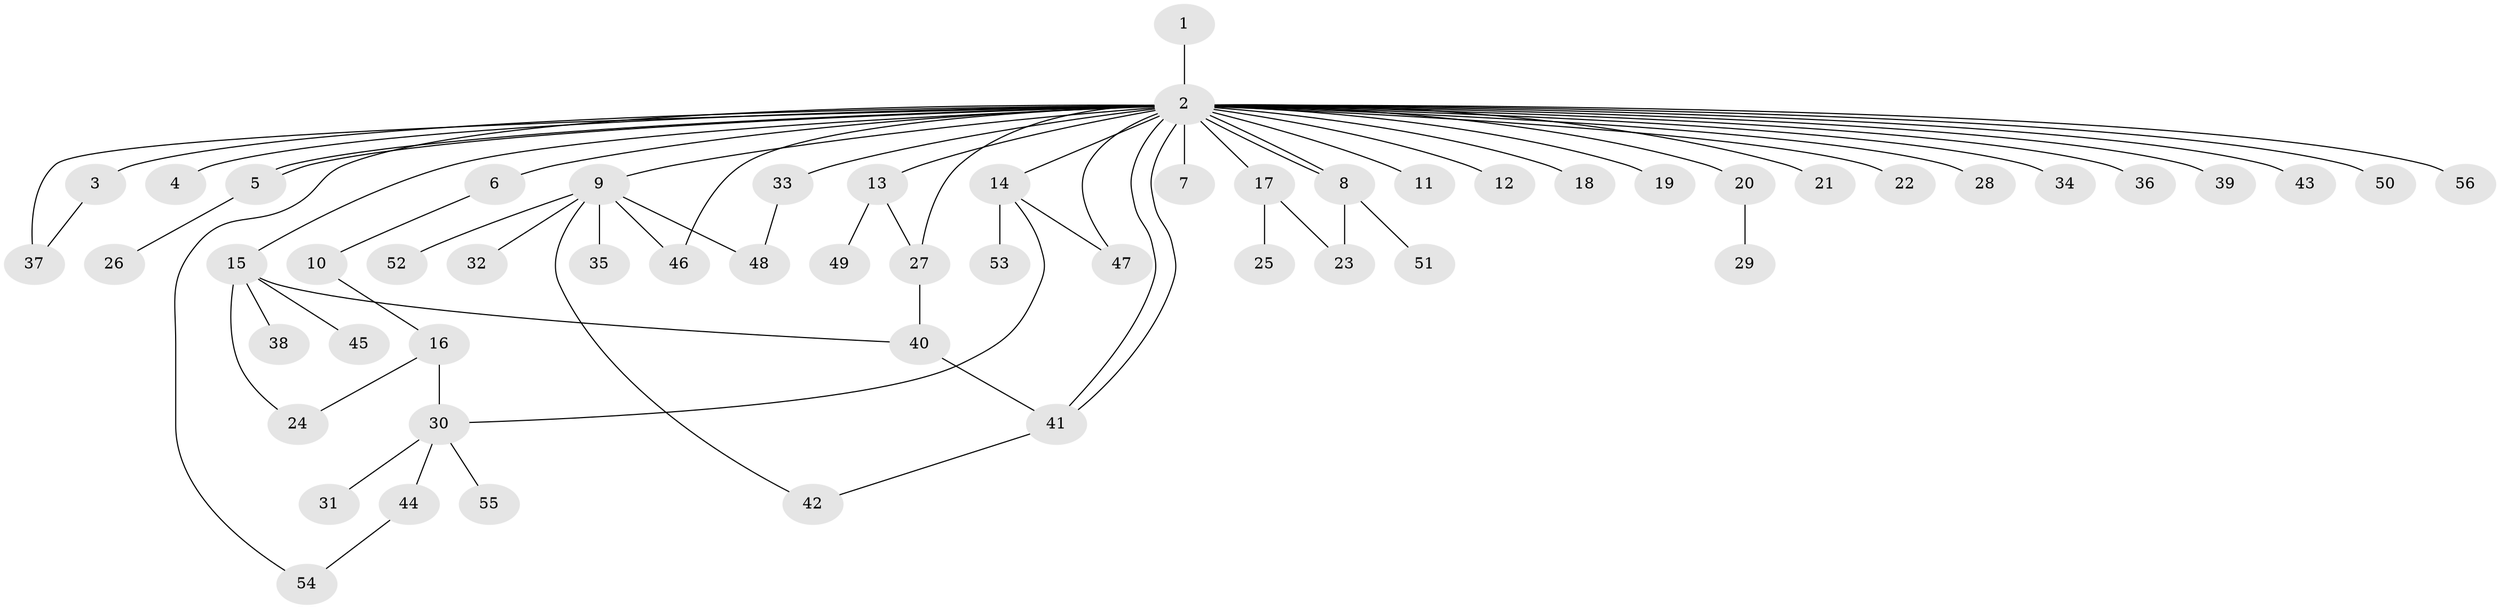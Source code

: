 // Generated by graph-tools (version 1.1) at 2025/01/03/09/25 03:01:52]
// undirected, 56 vertices, 70 edges
graph export_dot {
graph [start="1"]
  node [color=gray90,style=filled];
  1;
  2;
  3;
  4;
  5;
  6;
  7;
  8;
  9;
  10;
  11;
  12;
  13;
  14;
  15;
  16;
  17;
  18;
  19;
  20;
  21;
  22;
  23;
  24;
  25;
  26;
  27;
  28;
  29;
  30;
  31;
  32;
  33;
  34;
  35;
  36;
  37;
  38;
  39;
  40;
  41;
  42;
  43;
  44;
  45;
  46;
  47;
  48;
  49;
  50;
  51;
  52;
  53;
  54;
  55;
  56;
  1 -- 2;
  2 -- 3;
  2 -- 4;
  2 -- 5;
  2 -- 5;
  2 -- 6;
  2 -- 7;
  2 -- 8;
  2 -- 8;
  2 -- 9;
  2 -- 11;
  2 -- 12;
  2 -- 13;
  2 -- 14;
  2 -- 15;
  2 -- 17;
  2 -- 18;
  2 -- 19;
  2 -- 20;
  2 -- 21;
  2 -- 22;
  2 -- 27;
  2 -- 28;
  2 -- 33;
  2 -- 34;
  2 -- 36;
  2 -- 37;
  2 -- 39;
  2 -- 41;
  2 -- 41;
  2 -- 43;
  2 -- 46;
  2 -- 47;
  2 -- 50;
  2 -- 54;
  2 -- 56;
  3 -- 37;
  5 -- 26;
  6 -- 10;
  8 -- 23;
  8 -- 51;
  9 -- 32;
  9 -- 35;
  9 -- 42;
  9 -- 46;
  9 -- 48;
  9 -- 52;
  10 -- 16;
  13 -- 27;
  13 -- 49;
  14 -- 30;
  14 -- 47;
  14 -- 53;
  15 -- 24;
  15 -- 38;
  15 -- 40;
  15 -- 45;
  16 -- 24;
  16 -- 30;
  17 -- 23;
  17 -- 25;
  20 -- 29;
  27 -- 40;
  30 -- 31;
  30 -- 44;
  30 -- 55;
  33 -- 48;
  40 -- 41;
  41 -- 42;
  44 -- 54;
}
